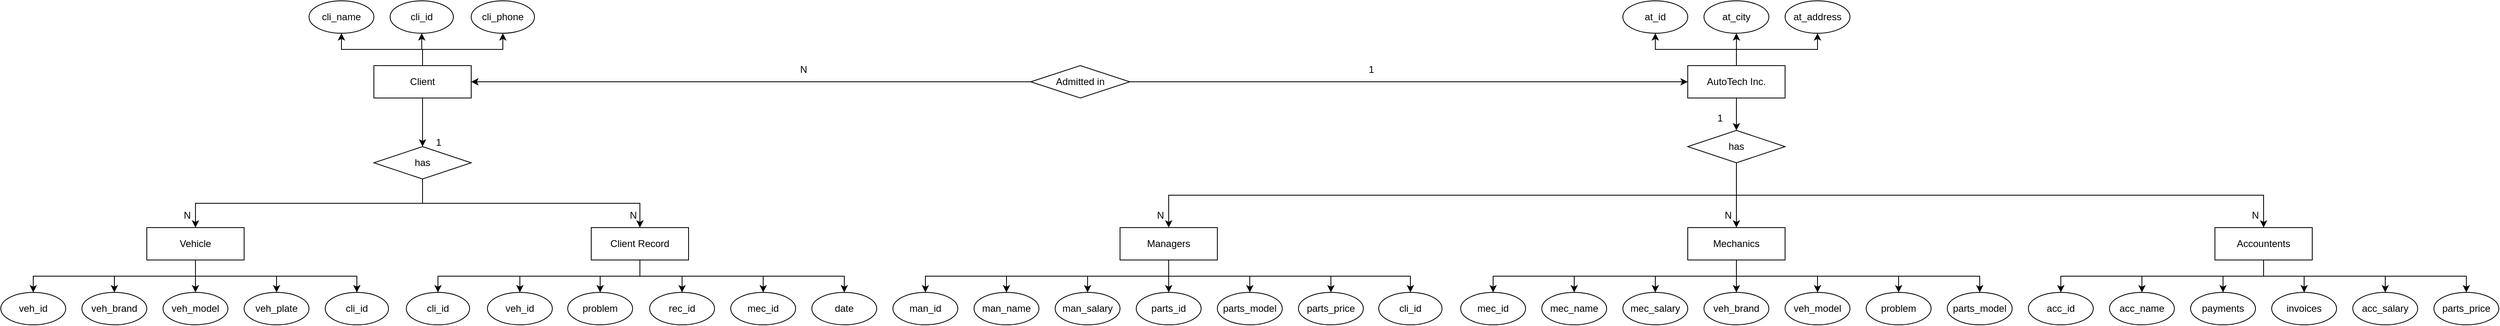 <mxfile version="26.2.4">
  <diagram name="Page-1" id="H9nCMO5ZS5XQbJo1iSC3">
    <mxGraphModel dx="2278" dy="751" grid="1" gridSize="10" guides="1" tooltips="1" connect="1" arrows="1" fold="1" page="1" pageScale="1" pageWidth="850" pageHeight="1100" math="0" shadow="0">
      <root>
        <mxCell id="0" />
        <mxCell id="1" parent="0" />
        <mxCell id="_FSB6sXkrPv-nzuDurcc-5" style="edgeStyle=orthogonalEdgeStyle;rounded=0;orthogonalLoop=1;jettySize=auto;html=1;exitX=0;exitY=0.5;exitDx=0;exitDy=0;" parent="1" source="_FSB6sXkrPv-nzuDurcc-1" target="_FSB6sXkrPv-nzuDurcc-2" edge="1">
          <mxGeometry relative="1" as="geometry" />
        </mxCell>
        <mxCell id="_FSB6sXkrPv-nzuDurcc-107" style="edgeStyle=orthogonalEdgeStyle;rounded=0;orthogonalLoop=1;jettySize=auto;html=1;exitX=1;exitY=0.5;exitDx=0;exitDy=0;entryX=0;entryY=0.5;entryDx=0;entryDy=0;" parent="1" source="_FSB6sXkrPv-nzuDurcc-1" target="_FSB6sXkrPv-nzuDurcc-3" edge="1">
          <mxGeometry relative="1" as="geometry" />
        </mxCell>
        <mxCell id="_FSB6sXkrPv-nzuDurcc-1" value="Admitted in" style="rhombus;whiteSpace=wrap;html=1;" parent="1" vertex="1">
          <mxGeometry x="490" y="120" width="122" height="40" as="geometry" />
        </mxCell>
        <mxCell id="_FSB6sXkrPv-nzuDurcc-17" style="edgeStyle=orthogonalEdgeStyle;rounded=0;orthogonalLoop=1;jettySize=auto;html=1;exitX=0.5;exitY=1;exitDx=0;exitDy=0;entryX=0.5;entryY=0;entryDx=0;entryDy=0;" parent="1" source="_FSB6sXkrPv-nzuDurcc-2" target="_FSB6sXkrPv-nzuDurcc-12" edge="1">
          <mxGeometry relative="1" as="geometry" />
        </mxCell>
        <mxCell id="_FSB6sXkrPv-nzuDurcc-25" style="edgeStyle=orthogonalEdgeStyle;rounded=0;orthogonalLoop=1;jettySize=auto;html=1;exitX=0.5;exitY=0;exitDx=0;exitDy=0;entryX=0.5;entryY=1;entryDx=0;entryDy=0;" parent="1" source="_FSB6sXkrPv-nzuDurcc-2" target="_FSB6sXkrPv-nzuDurcc-9" edge="1">
          <mxGeometry relative="1" as="geometry" />
        </mxCell>
        <mxCell id="_FSB6sXkrPv-nzuDurcc-26" style="edgeStyle=orthogonalEdgeStyle;rounded=0;orthogonalLoop=1;jettySize=auto;html=1;exitX=0.5;exitY=0;exitDx=0;exitDy=0;entryX=0.5;entryY=1;entryDx=0;entryDy=0;" parent="1" source="_FSB6sXkrPv-nzuDurcc-2" target="_FSB6sXkrPv-nzuDurcc-8" edge="1">
          <mxGeometry relative="1" as="geometry" />
        </mxCell>
        <mxCell id="_FSB6sXkrPv-nzuDurcc-53" style="edgeStyle=orthogonalEdgeStyle;rounded=0;orthogonalLoop=1;jettySize=auto;html=1;exitX=0.5;exitY=0;exitDx=0;exitDy=0;entryX=0.5;entryY=1;entryDx=0;entryDy=0;" parent="1" source="_FSB6sXkrPv-nzuDurcc-2" target="_FSB6sXkrPv-nzuDurcc-52" edge="1">
          <mxGeometry relative="1" as="geometry" />
        </mxCell>
        <mxCell id="_FSB6sXkrPv-nzuDurcc-2" value="Client" style="rounded=0;whiteSpace=wrap;html=1;" parent="1" vertex="1">
          <mxGeometry x="-320" y="120" width="120" height="40" as="geometry" />
        </mxCell>
        <mxCell id="_FSB6sXkrPv-nzuDurcc-27" style="edgeStyle=orthogonalEdgeStyle;rounded=0;orthogonalLoop=1;jettySize=auto;html=1;exitX=0.5;exitY=0;exitDx=0;exitDy=0;entryX=0.5;entryY=1;entryDx=0;entryDy=0;" parent="1" source="_FSB6sXkrPv-nzuDurcc-3" target="_FSB6sXkrPv-nzuDurcc-18" edge="1">
          <mxGeometry relative="1" as="geometry" />
        </mxCell>
        <mxCell id="_FSB6sXkrPv-nzuDurcc-28" style="edgeStyle=orthogonalEdgeStyle;rounded=0;orthogonalLoop=1;jettySize=auto;html=1;exitX=0.5;exitY=0;exitDx=0;exitDy=0;entryX=0.5;entryY=1;entryDx=0;entryDy=0;" parent="1" source="_FSB6sXkrPv-nzuDurcc-3" target="_FSB6sXkrPv-nzuDurcc-19" edge="1">
          <mxGeometry relative="1" as="geometry" />
        </mxCell>
        <mxCell id="_FSB6sXkrPv-nzuDurcc-29" style="edgeStyle=orthogonalEdgeStyle;rounded=0;orthogonalLoop=1;jettySize=auto;html=1;exitX=0.5;exitY=0;exitDx=0;exitDy=0;entryX=0.5;entryY=1;entryDx=0;entryDy=0;" parent="1" source="_FSB6sXkrPv-nzuDurcc-3" target="_FSB6sXkrPv-nzuDurcc-20" edge="1">
          <mxGeometry relative="1" as="geometry" />
        </mxCell>
        <mxCell id="_FSB6sXkrPv-nzuDurcc-30" style="edgeStyle=orthogonalEdgeStyle;rounded=0;orthogonalLoop=1;jettySize=auto;html=1;exitX=0.5;exitY=1;exitDx=0;exitDy=0;entryX=0.5;entryY=0;entryDx=0;entryDy=0;" parent="1" source="_FSB6sXkrPv-nzuDurcc-3" target="_FSB6sXkrPv-nzuDurcc-16" edge="1">
          <mxGeometry relative="1" as="geometry" />
        </mxCell>
        <mxCell id="_FSB6sXkrPv-nzuDurcc-3" value="AutoTech Inc." style="rounded=0;whiteSpace=wrap;html=1;" parent="1" vertex="1">
          <mxGeometry x="1300" y="120" width="120" height="40" as="geometry" />
        </mxCell>
        <mxCell id="_FSB6sXkrPv-nzuDurcc-8" value="cli_name" style="ellipse;whiteSpace=wrap;html=1;" parent="1" vertex="1">
          <mxGeometry x="-400" y="40" width="80" height="40" as="geometry" />
        </mxCell>
        <mxCell id="_FSB6sXkrPv-nzuDurcc-9" value="cli_id" style="ellipse;whiteSpace=wrap;html=1;" parent="1" vertex="1">
          <mxGeometry x="-300" y="40" width="78" height="40" as="geometry" />
        </mxCell>
        <mxCell id="_FSB6sXkrPv-nzuDurcc-11" value="veh_id" style="ellipse;whiteSpace=wrap;html=1;" parent="1" vertex="1">
          <mxGeometry x="-180" y="400" width="80" height="40" as="geometry" />
        </mxCell>
        <mxCell id="_FSB6sXkrPv-nzuDurcc-21" style="edgeStyle=orthogonalEdgeStyle;rounded=0;orthogonalLoop=1;jettySize=auto;html=1;exitX=0.5;exitY=1;exitDx=0;exitDy=0;entryX=0.5;entryY=0;entryDx=0;entryDy=0;" parent="1" source="_FSB6sXkrPv-nzuDurcc-12" target="_FSB6sXkrPv-nzuDurcc-13" edge="1">
          <mxGeometry relative="1" as="geometry" />
        </mxCell>
        <mxCell id="_FSB6sXkrPv-nzuDurcc-74" style="edgeStyle=orthogonalEdgeStyle;rounded=0;orthogonalLoop=1;jettySize=auto;html=1;exitX=0.5;exitY=1;exitDx=0;exitDy=0;entryX=0.5;entryY=0;entryDx=0;entryDy=0;" parent="1" source="_FSB6sXkrPv-nzuDurcc-12" target="_FSB6sXkrPv-nzuDurcc-54" edge="1">
          <mxGeometry relative="1" as="geometry" />
        </mxCell>
        <mxCell id="_FSB6sXkrPv-nzuDurcc-12" value="has" style="rhombus;whiteSpace=wrap;html=1;" parent="1" vertex="1">
          <mxGeometry x="-320" y="220" width="120" height="40" as="geometry" />
        </mxCell>
        <mxCell id="_FSB6sXkrPv-nzuDurcc-22" style="edgeStyle=orthogonalEdgeStyle;rounded=0;orthogonalLoop=1;jettySize=auto;html=1;exitX=0.5;exitY=1;exitDx=0;exitDy=0;entryX=0.5;entryY=0;entryDx=0;entryDy=0;" parent="1" source="_FSB6sXkrPv-nzuDurcc-13" target="_FSB6sXkrPv-nzuDurcc-11" edge="1">
          <mxGeometry relative="1" as="geometry" />
        </mxCell>
        <mxCell id="_FSB6sXkrPv-nzuDurcc-23" style="edgeStyle=orthogonalEdgeStyle;rounded=0;orthogonalLoop=1;jettySize=auto;html=1;exitX=0.5;exitY=1;exitDx=0;exitDy=0;entryX=0.5;entryY=0;entryDx=0;entryDy=0;" parent="1" source="_FSB6sXkrPv-nzuDurcc-13" target="_FSB6sXkrPv-nzuDurcc-14" edge="1">
          <mxGeometry relative="1" as="geometry" />
        </mxCell>
        <mxCell id="_FSB6sXkrPv-nzuDurcc-24" style="edgeStyle=orthogonalEdgeStyle;rounded=0;orthogonalLoop=1;jettySize=auto;html=1;exitX=0.5;exitY=1;exitDx=0;exitDy=0;entryX=0.5;entryY=0;entryDx=0;entryDy=0;" parent="1" source="_FSB6sXkrPv-nzuDurcc-13" target="_FSB6sXkrPv-nzuDurcc-15" edge="1">
          <mxGeometry relative="1" as="geometry" />
        </mxCell>
        <mxCell id="_FSB6sXkrPv-nzuDurcc-47" style="edgeStyle=orthogonalEdgeStyle;rounded=0;orthogonalLoop=1;jettySize=auto;html=1;exitX=0.5;exitY=1;exitDx=0;exitDy=0;entryX=0.5;entryY=0;entryDx=0;entryDy=0;" parent="1" source="_FSB6sXkrPv-nzuDurcc-13" target="_FSB6sXkrPv-nzuDurcc-46" edge="1">
          <mxGeometry relative="1" as="geometry" />
        </mxCell>
        <mxCell id="_FSB6sXkrPv-nzuDurcc-63" style="edgeStyle=orthogonalEdgeStyle;rounded=0;orthogonalLoop=1;jettySize=auto;html=1;exitX=0.5;exitY=1;exitDx=0;exitDy=0;entryX=0.5;entryY=0;entryDx=0;entryDy=0;" parent="1" source="_FSB6sXkrPv-nzuDurcc-13" target="_FSB6sXkrPv-nzuDurcc-60" edge="1">
          <mxGeometry relative="1" as="geometry" />
        </mxCell>
        <mxCell id="_FSB6sXkrPv-nzuDurcc-64" style="edgeStyle=orthogonalEdgeStyle;rounded=0;orthogonalLoop=1;jettySize=auto;html=1;exitX=0.5;exitY=1;exitDx=0;exitDy=0;" parent="1" source="_FSB6sXkrPv-nzuDurcc-13" target="_FSB6sXkrPv-nzuDurcc-61" edge="1">
          <mxGeometry relative="1" as="geometry" />
        </mxCell>
        <mxCell id="_FSB6sXkrPv-nzuDurcc-13" value="C&lt;span style=&quot;background-color: transparent; color: light-dark(rgb(0, 0, 0), rgb(255, 255, 255));&quot;&gt;lient Record&lt;/span&gt;" style="rounded=0;whiteSpace=wrap;html=1;" parent="1" vertex="1">
          <mxGeometry x="-52" y="320" width="120" height="40" as="geometry" />
        </mxCell>
        <mxCell id="_FSB6sXkrPv-nzuDurcc-14" value="problem" style="ellipse;whiteSpace=wrap;html=1;" parent="1" vertex="1">
          <mxGeometry x="-81" y="400" width="80" height="40" as="geometry" />
        </mxCell>
        <mxCell id="_FSB6sXkrPv-nzuDurcc-15" value="rec_id" style="ellipse;whiteSpace=wrap;html=1;" parent="1" vertex="1">
          <mxGeometry x="20" y="400" width="80" height="40" as="geometry" />
        </mxCell>
        <mxCell id="_FSB6sXkrPv-nzuDurcc-104" style="edgeStyle=orthogonalEdgeStyle;rounded=0;orthogonalLoop=1;jettySize=auto;html=1;exitX=0.5;exitY=1;exitDx=0;exitDy=0;entryX=0.5;entryY=0;entryDx=0;entryDy=0;" parent="1" source="_FSB6sXkrPv-nzuDurcc-16" target="_FSB6sXkrPv-nzuDurcc-32" edge="1">
          <mxGeometry relative="1" as="geometry" />
        </mxCell>
        <mxCell id="_FSB6sXkrPv-nzuDurcc-105" style="edgeStyle=orthogonalEdgeStyle;rounded=0;orthogonalLoop=1;jettySize=auto;html=1;exitX=0.5;exitY=1;exitDx=0;exitDy=0;entryX=0.5;entryY=0;entryDx=0;entryDy=0;" parent="1" source="_FSB6sXkrPv-nzuDurcc-16" target="_FSB6sXkrPv-nzuDurcc-31" edge="1">
          <mxGeometry relative="1" as="geometry" />
        </mxCell>
        <mxCell id="_FSB6sXkrPv-nzuDurcc-106" style="edgeStyle=orthogonalEdgeStyle;rounded=0;orthogonalLoop=1;jettySize=auto;html=1;exitX=0.5;exitY=1;exitDx=0;exitDy=0;entryX=0.5;entryY=0;entryDx=0;entryDy=0;" parent="1" source="_FSB6sXkrPv-nzuDurcc-16" target="_FSB6sXkrPv-nzuDurcc-33" edge="1">
          <mxGeometry relative="1" as="geometry" />
        </mxCell>
        <mxCell id="_FSB6sXkrPv-nzuDurcc-16" value="has" style="rhombus;whiteSpace=wrap;html=1;" parent="1" vertex="1">
          <mxGeometry x="1300" y="200" width="120" height="40" as="geometry" />
        </mxCell>
        <mxCell id="_FSB6sXkrPv-nzuDurcc-18" value="at_id" style="ellipse;whiteSpace=wrap;html=1;" parent="1" vertex="1">
          <mxGeometry x="1220" y="40" width="80" height="40" as="geometry" />
        </mxCell>
        <mxCell id="_FSB6sXkrPv-nzuDurcc-19" value="at_city" style="ellipse;whiteSpace=wrap;html=1;" parent="1" vertex="1">
          <mxGeometry x="1320" y="40" width="80" height="40" as="geometry" />
        </mxCell>
        <mxCell id="_FSB6sXkrPv-nzuDurcc-20" value="at_address" style="ellipse;whiteSpace=wrap;html=1;" parent="1" vertex="1">
          <mxGeometry x="1420" y="40" width="80" height="40" as="geometry" />
        </mxCell>
        <mxCell id="_FSB6sXkrPv-nzuDurcc-75" style="edgeStyle=orthogonalEdgeStyle;rounded=0;orthogonalLoop=1;jettySize=auto;html=1;exitX=0.5;exitY=1;exitDx=0;exitDy=0;entryX=0.5;entryY=0;entryDx=0;entryDy=0;" parent="1" source="_FSB6sXkrPv-nzuDurcc-31" target="_FSB6sXkrPv-nzuDurcc-43" edge="1">
          <mxGeometry relative="1" as="geometry" />
        </mxCell>
        <mxCell id="_FSB6sXkrPv-nzuDurcc-76" style="edgeStyle=orthogonalEdgeStyle;rounded=0;orthogonalLoop=1;jettySize=auto;html=1;exitX=0.5;exitY=1;exitDx=0;exitDy=0;entryX=0.5;entryY=0;entryDx=0;entryDy=0;" parent="1" source="_FSB6sXkrPv-nzuDurcc-31" target="_FSB6sXkrPv-nzuDurcc-42" edge="1">
          <mxGeometry relative="1" as="geometry" />
        </mxCell>
        <mxCell id="_FSB6sXkrPv-nzuDurcc-77" style="edgeStyle=orthogonalEdgeStyle;rounded=0;orthogonalLoop=1;jettySize=auto;html=1;exitX=0.5;exitY=1;exitDx=0;exitDy=0;entryX=0.5;entryY=0;entryDx=0;entryDy=0;" parent="1" source="_FSB6sXkrPv-nzuDurcc-31" target="_FSB6sXkrPv-nzuDurcc-39" edge="1">
          <mxGeometry relative="1" as="geometry" />
        </mxCell>
        <mxCell id="_FSB6sXkrPv-nzuDurcc-78" style="edgeStyle=orthogonalEdgeStyle;rounded=0;orthogonalLoop=1;jettySize=auto;html=1;exitX=0.5;exitY=1;exitDx=0;exitDy=0;entryX=0.5;entryY=0;entryDx=0;entryDy=0;" parent="1" source="_FSB6sXkrPv-nzuDurcc-31" target="_FSB6sXkrPv-nzuDurcc-34" edge="1">
          <mxGeometry relative="1" as="geometry" />
        </mxCell>
        <mxCell id="_FSB6sXkrPv-nzuDurcc-92" style="edgeStyle=orthogonalEdgeStyle;rounded=0;orthogonalLoop=1;jettySize=auto;html=1;exitX=0.5;exitY=1;exitDx=0;exitDy=0;entryX=0.5;entryY=0;entryDx=0;entryDy=0;" parent="1" source="_FSB6sXkrPv-nzuDurcc-31" target="_FSB6sXkrPv-nzuDurcc-90" edge="1">
          <mxGeometry relative="1" as="geometry" />
        </mxCell>
        <mxCell id="_FSB6sXkrPv-nzuDurcc-93" style="edgeStyle=orthogonalEdgeStyle;rounded=0;orthogonalLoop=1;jettySize=auto;html=1;exitX=0.5;exitY=1;exitDx=0;exitDy=0;entryX=0.5;entryY=0;entryDx=0;entryDy=0;" parent="1" source="_FSB6sXkrPv-nzuDurcc-31" target="_FSB6sXkrPv-nzuDurcc-91" edge="1">
          <mxGeometry relative="1" as="geometry" />
        </mxCell>
        <mxCell id="_FSB6sXkrPv-nzuDurcc-100" style="edgeStyle=orthogonalEdgeStyle;rounded=0;orthogonalLoop=1;jettySize=auto;html=1;exitX=0.5;exitY=1;exitDx=0;exitDy=0;entryX=0.5;entryY=0;entryDx=0;entryDy=0;" parent="1" source="_FSB6sXkrPv-nzuDurcc-31" target="_FSB6sXkrPv-nzuDurcc-48" edge="1">
          <mxGeometry relative="1" as="geometry" />
        </mxCell>
        <mxCell id="_FSB6sXkrPv-nzuDurcc-31" value="Managers" style="rounded=0;whiteSpace=wrap;html=1;" parent="1" vertex="1">
          <mxGeometry x="600" y="320" width="120" height="40" as="geometry" />
        </mxCell>
        <mxCell id="_FSB6sXkrPv-nzuDurcc-84" style="edgeStyle=orthogonalEdgeStyle;rounded=0;orthogonalLoop=1;jettySize=auto;html=1;exitX=0.5;exitY=1;exitDx=0;exitDy=0;entryX=0.5;entryY=0;entryDx=0;entryDy=0;" parent="1" source="_FSB6sXkrPv-nzuDurcc-32" target="_FSB6sXkrPv-nzuDurcc-40" edge="1">
          <mxGeometry relative="1" as="geometry" />
        </mxCell>
        <mxCell id="_FSB6sXkrPv-nzuDurcc-85" style="edgeStyle=orthogonalEdgeStyle;rounded=0;orthogonalLoop=1;jettySize=auto;html=1;exitX=0.5;exitY=1;exitDx=0;exitDy=0;entryX=0.5;entryY=0;entryDx=0;entryDy=0;" parent="1" source="_FSB6sXkrPv-nzuDurcc-32" target="_FSB6sXkrPv-nzuDurcc-36" edge="1">
          <mxGeometry relative="1" as="geometry" />
        </mxCell>
        <mxCell id="_FSB6sXkrPv-nzuDurcc-86" style="edgeStyle=orthogonalEdgeStyle;rounded=0;orthogonalLoop=1;jettySize=auto;html=1;exitX=0.5;exitY=1;exitDx=0;exitDy=0;entryX=0.5;entryY=0;entryDx=0;entryDy=0;" parent="1" source="_FSB6sXkrPv-nzuDurcc-32" target="_FSB6sXkrPv-nzuDurcc-37" edge="1">
          <mxGeometry relative="1" as="geometry" />
        </mxCell>
        <mxCell id="_FSB6sXkrPv-nzuDurcc-87" style="edgeStyle=orthogonalEdgeStyle;rounded=0;orthogonalLoop=1;jettySize=auto;html=1;exitX=0.5;exitY=1;exitDx=0;exitDy=0;entryX=0.5;entryY=0;entryDx=0;entryDy=0;" parent="1" source="_FSB6sXkrPv-nzuDurcc-32" target="_FSB6sXkrPv-nzuDurcc-49" edge="1">
          <mxGeometry relative="1" as="geometry" />
        </mxCell>
        <mxCell id="_FSB6sXkrPv-nzuDurcc-88" style="edgeStyle=orthogonalEdgeStyle;rounded=0;orthogonalLoop=1;jettySize=auto;html=1;exitX=0.5;exitY=1;exitDx=0;exitDy=0;entryX=0.5;entryY=0;entryDx=0;entryDy=0;" parent="1" source="_FSB6sXkrPv-nzuDurcc-32" target="_FSB6sXkrPv-nzuDurcc-50" edge="1">
          <mxGeometry relative="1" as="geometry" />
        </mxCell>
        <mxCell id="_FSB6sXkrPv-nzuDurcc-89" style="edgeStyle=orthogonalEdgeStyle;rounded=0;orthogonalLoop=1;jettySize=auto;html=1;exitX=0.5;exitY=1;exitDx=0;exitDy=0;entryX=0.5;entryY=0;entryDx=0;entryDy=0;" parent="1" source="_FSB6sXkrPv-nzuDurcc-32" target="_FSB6sXkrPv-nzuDurcc-69" edge="1">
          <mxGeometry relative="1" as="geometry" />
        </mxCell>
        <mxCell id="_FSB6sXkrPv-nzuDurcc-102" style="edgeStyle=orthogonalEdgeStyle;rounded=0;orthogonalLoop=1;jettySize=auto;html=1;exitX=0.5;exitY=1;exitDx=0;exitDy=0;entryX=0.5;entryY=0;entryDx=0;entryDy=0;" parent="1" source="_FSB6sXkrPv-nzuDurcc-32" target="_FSB6sXkrPv-nzuDurcc-101" edge="1">
          <mxGeometry relative="1" as="geometry" />
        </mxCell>
        <mxCell id="_FSB6sXkrPv-nzuDurcc-32" value="Mechanics" style="rounded=0;whiteSpace=wrap;html=1;" parent="1" vertex="1">
          <mxGeometry x="1300" y="320" width="120" height="40" as="geometry" />
        </mxCell>
        <mxCell id="_FSB6sXkrPv-nzuDurcc-82" style="edgeStyle=orthogonalEdgeStyle;rounded=0;orthogonalLoop=1;jettySize=auto;html=1;exitX=0.5;exitY=1;exitDx=0;exitDy=0;entryX=0.5;entryY=0;entryDx=0;entryDy=0;" parent="1" source="_FSB6sXkrPv-nzuDurcc-33" target="_FSB6sXkrPv-nzuDurcc-41" edge="1">
          <mxGeometry relative="1" as="geometry" />
        </mxCell>
        <mxCell id="_FSB6sXkrPv-nzuDurcc-83" style="edgeStyle=orthogonalEdgeStyle;rounded=0;orthogonalLoop=1;jettySize=auto;html=1;exitX=0.5;exitY=1;exitDx=0;exitDy=0;entryX=0.5;entryY=0;entryDx=0;entryDy=0;" parent="1" source="_FSB6sXkrPv-nzuDurcc-33" target="_FSB6sXkrPv-nzuDurcc-35" edge="1">
          <mxGeometry relative="1" as="geometry" />
        </mxCell>
        <mxCell id="_FSB6sXkrPv-nzuDurcc-96" style="edgeStyle=orthogonalEdgeStyle;rounded=0;orthogonalLoop=1;jettySize=auto;html=1;exitX=0.5;exitY=1;exitDx=0;exitDy=0;entryX=0.5;entryY=0;entryDx=0;entryDy=0;" parent="1" source="_FSB6sXkrPv-nzuDurcc-33" target="_FSB6sXkrPv-nzuDurcc-95" edge="1">
          <mxGeometry relative="1" as="geometry" />
        </mxCell>
        <mxCell id="_FSB6sXkrPv-nzuDurcc-97" style="edgeStyle=orthogonalEdgeStyle;rounded=0;orthogonalLoop=1;jettySize=auto;html=1;exitX=0.5;exitY=1;exitDx=0;exitDy=0;entryX=0.5;entryY=0;entryDx=0;entryDy=0;" parent="1" source="_FSB6sXkrPv-nzuDurcc-33" target="_FSB6sXkrPv-nzuDurcc-38" edge="1">
          <mxGeometry relative="1" as="geometry" />
        </mxCell>
        <mxCell id="_FSB6sXkrPv-nzuDurcc-98" style="edgeStyle=orthogonalEdgeStyle;rounded=0;orthogonalLoop=1;jettySize=auto;html=1;exitX=0.5;exitY=1;exitDx=0;exitDy=0;entryX=0.5;entryY=0;entryDx=0;entryDy=0;" parent="1" source="_FSB6sXkrPv-nzuDurcc-33" target="_FSB6sXkrPv-nzuDurcc-66" edge="1">
          <mxGeometry relative="1" as="geometry" />
        </mxCell>
        <mxCell id="_FSB6sXkrPv-nzuDurcc-103" style="edgeStyle=orthogonalEdgeStyle;rounded=0;orthogonalLoop=1;jettySize=auto;html=1;exitX=0.5;exitY=1;exitDx=0;exitDy=0;entryX=0.5;entryY=0;entryDx=0;entryDy=0;" parent="1" source="_FSB6sXkrPv-nzuDurcc-33" target="_FSB6sXkrPv-nzuDurcc-44" edge="1">
          <mxGeometry relative="1" as="geometry" />
        </mxCell>
        <mxCell id="_FSB6sXkrPv-nzuDurcc-33" value="Accountents" style="rounded=0;whiteSpace=wrap;html=1;" parent="1" vertex="1">
          <mxGeometry x="1950" y="320" width="120" height="40" as="geometry" />
        </mxCell>
        <mxCell id="_FSB6sXkrPv-nzuDurcc-34" value="parts_id" style="ellipse;whiteSpace=wrap;html=1;" parent="1" vertex="1">
          <mxGeometry x="620" y="400" width="80" height="40" as="geometry" />
        </mxCell>
        <mxCell id="_FSB6sXkrPv-nzuDurcc-35" value="payments" style="ellipse;whiteSpace=wrap;html=1;" parent="1" vertex="1">
          <mxGeometry x="1920" y="400" width="80" height="40" as="geometry" />
        </mxCell>
        <mxCell id="_FSB6sXkrPv-nzuDurcc-36" value="mec_name" style="ellipse;whiteSpace=wrap;html=1;" parent="1" vertex="1">
          <mxGeometry x="1120" y="400" width="80" height="40" as="geometry" />
        </mxCell>
        <mxCell id="_FSB6sXkrPv-nzuDurcc-37" value="mec_salary" style="ellipse;whiteSpace=wrap;html=1;" parent="1" vertex="1">
          <mxGeometry x="1220" y="400" width="80" height="40" as="geometry" />
        </mxCell>
        <mxCell id="_FSB6sXkrPv-nzuDurcc-38" value="invoices" style="ellipse;whiteSpace=wrap;html=1;" parent="1" vertex="1">
          <mxGeometry x="2020" y="400" width="80" height="40" as="geometry" />
        </mxCell>
        <mxCell id="_FSB6sXkrPv-nzuDurcc-39" value="man_salary" style="ellipse;whiteSpace=wrap;html=1;" parent="1" vertex="1">
          <mxGeometry x="520" y="400" width="80" height="40" as="geometry" />
        </mxCell>
        <mxCell id="_FSB6sXkrPv-nzuDurcc-40" value="mec_id" style="ellipse;whiteSpace=wrap;html=1;" parent="1" vertex="1">
          <mxGeometry x="1020" y="400" width="80" height="40" as="geometry" />
        </mxCell>
        <mxCell id="_FSB6sXkrPv-nzuDurcc-41" value="acc_name" style="ellipse;whiteSpace=wrap;html=1;" parent="1" vertex="1">
          <mxGeometry x="1820" y="400" width="80" height="40" as="geometry" />
        </mxCell>
        <mxCell id="_FSB6sXkrPv-nzuDurcc-42" value="man_name" style="ellipse;whiteSpace=wrap;html=1;" parent="1" vertex="1">
          <mxGeometry x="420" y="400" width="80" height="40" as="geometry" />
        </mxCell>
        <mxCell id="_FSB6sXkrPv-nzuDurcc-43" value="man_id" style="ellipse;whiteSpace=wrap;html=1;" parent="1" vertex="1">
          <mxGeometry x="320" y="400" width="80" height="40" as="geometry" />
        </mxCell>
        <mxCell id="_FSB6sXkrPv-nzuDurcc-44" value="acc_id" style="ellipse;whiteSpace=wrap;html=1;" parent="1" vertex="1">
          <mxGeometry x="1720" y="400" width="80" height="40" as="geometry" />
        </mxCell>
        <mxCell id="_FSB6sXkrPv-nzuDurcc-46" value="cli_id" style="ellipse;whiteSpace=wrap;html=1;" parent="1" vertex="1">
          <mxGeometry x="-280" y="400" width="78" height="40" as="geometry" />
        </mxCell>
        <mxCell id="_FSB6sXkrPv-nzuDurcc-48" value="cli_id" style="ellipse;whiteSpace=wrap;html=1;" parent="1" vertex="1">
          <mxGeometry x="919" y="400" width="78" height="40" as="geometry" />
        </mxCell>
        <mxCell id="_FSB6sXkrPv-nzuDurcc-49" value="veh_brand" style="ellipse;whiteSpace=wrap;html=1;" parent="1" vertex="1">
          <mxGeometry x="1320" y="400" width="80" height="40" as="geometry" />
        </mxCell>
        <mxCell id="_FSB6sXkrPv-nzuDurcc-50" value="problem" style="ellipse;whiteSpace=wrap;html=1;" parent="1" vertex="1">
          <mxGeometry x="1520" y="400" width="80" height="40" as="geometry" />
        </mxCell>
        <mxCell id="_FSB6sXkrPv-nzuDurcc-52" value="cli_phone" style="ellipse;whiteSpace=wrap;html=1;" parent="1" vertex="1">
          <mxGeometry x="-200" y="40" width="78" height="40" as="geometry" />
        </mxCell>
        <mxCell id="_FSB6sXkrPv-nzuDurcc-70" style="edgeStyle=orthogonalEdgeStyle;rounded=0;orthogonalLoop=1;jettySize=auto;html=1;exitX=0.5;exitY=1;exitDx=0;exitDy=0;entryX=0.5;entryY=0;entryDx=0;entryDy=0;" parent="1" source="_FSB6sXkrPv-nzuDurcc-54" target="_FSB6sXkrPv-nzuDurcc-56" edge="1">
          <mxGeometry relative="1" as="geometry" />
        </mxCell>
        <mxCell id="_FSB6sXkrPv-nzuDurcc-71" style="edgeStyle=orthogonalEdgeStyle;rounded=0;orthogonalLoop=1;jettySize=auto;html=1;exitX=0.5;exitY=1;exitDx=0;exitDy=0;entryX=0.5;entryY=0;entryDx=0;entryDy=0;" parent="1" source="_FSB6sXkrPv-nzuDurcc-54" target="_FSB6sXkrPv-nzuDurcc-57" edge="1">
          <mxGeometry relative="1" as="geometry" />
        </mxCell>
        <mxCell id="_FSB6sXkrPv-nzuDurcc-72" style="edgeStyle=orthogonalEdgeStyle;rounded=0;orthogonalLoop=1;jettySize=auto;html=1;exitX=0.5;exitY=1;exitDx=0;exitDy=0;entryX=0.5;entryY=0;entryDx=0;entryDy=0;" parent="1" source="_FSB6sXkrPv-nzuDurcc-54" target="_FSB6sXkrPv-nzuDurcc-58" edge="1">
          <mxGeometry relative="1" as="geometry" />
        </mxCell>
        <mxCell id="_FSB6sXkrPv-nzuDurcc-73" style="edgeStyle=orthogonalEdgeStyle;rounded=0;orthogonalLoop=1;jettySize=auto;html=1;exitX=0.5;exitY=1;exitDx=0;exitDy=0;entryX=0.5;entryY=0;entryDx=0;entryDy=0;" parent="1" source="_FSB6sXkrPv-nzuDurcc-54" target="_FSB6sXkrPv-nzuDurcc-59" edge="1">
          <mxGeometry relative="1" as="geometry" />
        </mxCell>
        <mxCell id="6OhZTw_zTQQuxB_k2KJz-2" style="edgeStyle=orthogonalEdgeStyle;rounded=0;orthogonalLoop=1;jettySize=auto;html=1;exitX=0.5;exitY=1;exitDx=0;exitDy=0;entryX=0.5;entryY=0;entryDx=0;entryDy=0;" parent="1" source="_FSB6sXkrPv-nzuDurcc-54" target="6OhZTw_zTQQuxB_k2KJz-1" edge="1">
          <mxGeometry relative="1" as="geometry" />
        </mxCell>
        <mxCell id="_FSB6sXkrPv-nzuDurcc-54" value="&lt;div&gt;&lt;span style=&quot;background-color: transparent; color: light-dark(rgb(0, 0, 0), rgb(255, 255, 255));&quot;&gt;Vehicle&lt;/span&gt;&lt;/div&gt;" style="rounded=0;whiteSpace=wrap;html=1;" parent="1" vertex="1">
          <mxGeometry x="-600" y="320" width="120" height="40" as="geometry" />
        </mxCell>
        <mxCell id="_FSB6sXkrPv-nzuDurcc-56" value="veh_id" style="ellipse;whiteSpace=wrap;html=1;" parent="1" vertex="1">
          <mxGeometry x="-780" y="400" width="80" height="40" as="geometry" />
        </mxCell>
        <mxCell id="_FSB6sXkrPv-nzuDurcc-57" value="veh_brand" style="ellipse;whiteSpace=wrap;html=1;" parent="1" vertex="1">
          <mxGeometry x="-680" y="400" width="80" height="40" as="geometry" />
        </mxCell>
        <mxCell id="_FSB6sXkrPv-nzuDurcc-58" value="veh_model" style="ellipse;whiteSpace=wrap;html=1;" parent="1" vertex="1">
          <mxGeometry x="-580" y="400" width="80" height="40" as="geometry" />
        </mxCell>
        <mxCell id="_FSB6sXkrPv-nzuDurcc-59" value="veh_plate" style="ellipse;whiteSpace=wrap;html=1;" parent="1" vertex="1">
          <mxGeometry x="-480" y="400" width="80" height="40" as="geometry" />
        </mxCell>
        <mxCell id="_FSB6sXkrPv-nzuDurcc-60" value="mec_id" style="ellipse;whiteSpace=wrap;html=1;" parent="1" vertex="1">
          <mxGeometry x="120" y="400" width="80" height="40" as="geometry" />
        </mxCell>
        <mxCell id="_FSB6sXkrPv-nzuDurcc-61" value="date" style="ellipse;whiteSpace=wrap;html=1;" parent="1" vertex="1">
          <mxGeometry x="220" y="400" width="80" height="40" as="geometry" />
        </mxCell>
        <mxCell id="_FSB6sXkrPv-nzuDurcc-66" value="acc_salary" style="ellipse;whiteSpace=wrap;html=1;" parent="1" vertex="1">
          <mxGeometry x="2120" y="400" width="80" height="40" as="geometry" />
        </mxCell>
        <mxCell id="_FSB6sXkrPv-nzuDurcc-69" value="parts_model" style="ellipse;whiteSpace=wrap;html=1;" parent="1" vertex="1">
          <mxGeometry x="1620" y="400" width="80" height="40" as="geometry" />
        </mxCell>
        <mxCell id="_FSB6sXkrPv-nzuDurcc-90" value="parts_model" style="ellipse;whiteSpace=wrap;html=1;" parent="1" vertex="1">
          <mxGeometry x="720" y="400" width="80" height="40" as="geometry" />
        </mxCell>
        <mxCell id="_FSB6sXkrPv-nzuDurcc-91" value="parts_price" style="ellipse;whiteSpace=wrap;html=1;" parent="1" vertex="1">
          <mxGeometry x="820" y="400" width="80" height="40" as="geometry" />
        </mxCell>
        <mxCell id="_FSB6sXkrPv-nzuDurcc-95" value="parts_price" style="ellipse;whiteSpace=wrap;html=1;" parent="1" vertex="1">
          <mxGeometry x="2220" y="400" width="80" height="40" as="geometry" />
        </mxCell>
        <mxCell id="_FSB6sXkrPv-nzuDurcc-101" value="veh_model" style="ellipse;whiteSpace=wrap;html=1;" parent="1" vertex="1">
          <mxGeometry x="1420" y="400" width="80" height="40" as="geometry" />
        </mxCell>
        <mxCell id="_FSB6sXkrPv-nzuDurcc-108" value="1" style="text;html=1;align=center;verticalAlign=middle;whiteSpace=wrap;rounded=0;" parent="1" vertex="1">
          <mxGeometry x="-270" y="200" width="60" height="30" as="geometry" />
        </mxCell>
        <mxCell id="_FSB6sXkrPv-nzuDurcc-110" value="N" style="text;html=1;align=center;verticalAlign=middle;whiteSpace=wrap;rounded=0;" parent="1" vertex="1">
          <mxGeometry x="180" y="110" width="60" height="30" as="geometry" />
        </mxCell>
        <mxCell id="_FSB6sXkrPv-nzuDurcc-114" value="N" style="text;html=1;align=center;verticalAlign=middle;whiteSpace=wrap;rounded=0;" parent="1" vertex="1">
          <mxGeometry x="-580" y="290" width="60" height="30" as="geometry" />
        </mxCell>
        <mxCell id="_FSB6sXkrPv-nzuDurcc-115" value="N" style="text;html=1;align=center;verticalAlign=middle;whiteSpace=wrap;rounded=0;" parent="1" vertex="1">
          <mxGeometry x="-30" y="290" width="60" height="30" as="geometry" />
        </mxCell>
        <mxCell id="_FSB6sXkrPv-nzuDurcc-116" value="1" style="text;html=1;align=center;verticalAlign=middle;whiteSpace=wrap;rounded=0;" parent="1" vertex="1">
          <mxGeometry x="880" y="110" width="60" height="30" as="geometry" />
        </mxCell>
        <mxCell id="_FSB6sXkrPv-nzuDurcc-117" value="1" style="text;html=1;align=center;verticalAlign=middle;whiteSpace=wrap;rounded=0;" parent="1" vertex="1">
          <mxGeometry x="1310" y="170" width="60" height="30" as="geometry" />
        </mxCell>
        <mxCell id="_FSB6sXkrPv-nzuDurcc-118" value="N" style="text;html=1;align=center;verticalAlign=middle;whiteSpace=wrap;rounded=0;" parent="1" vertex="1">
          <mxGeometry x="1320" y="290" width="60" height="30" as="geometry" />
        </mxCell>
        <mxCell id="_FSB6sXkrPv-nzuDurcc-119" value="N" style="text;html=1;align=center;verticalAlign=middle;whiteSpace=wrap;rounded=0;" parent="1" vertex="1">
          <mxGeometry x="620" y="290" width="60" height="30" as="geometry" />
        </mxCell>
        <mxCell id="_FSB6sXkrPv-nzuDurcc-120" value="N" style="text;html=1;align=center;verticalAlign=middle;whiteSpace=wrap;rounded=0;" parent="1" vertex="1">
          <mxGeometry x="1970" y="290" width="60" height="30" as="geometry" />
        </mxCell>
        <mxCell id="6OhZTw_zTQQuxB_k2KJz-1" value="cli_id" style="ellipse;whiteSpace=wrap;html=1;" parent="1" vertex="1">
          <mxGeometry x="-380" y="400" width="78" height="40" as="geometry" />
        </mxCell>
      </root>
    </mxGraphModel>
  </diagram>
</mxfile>
